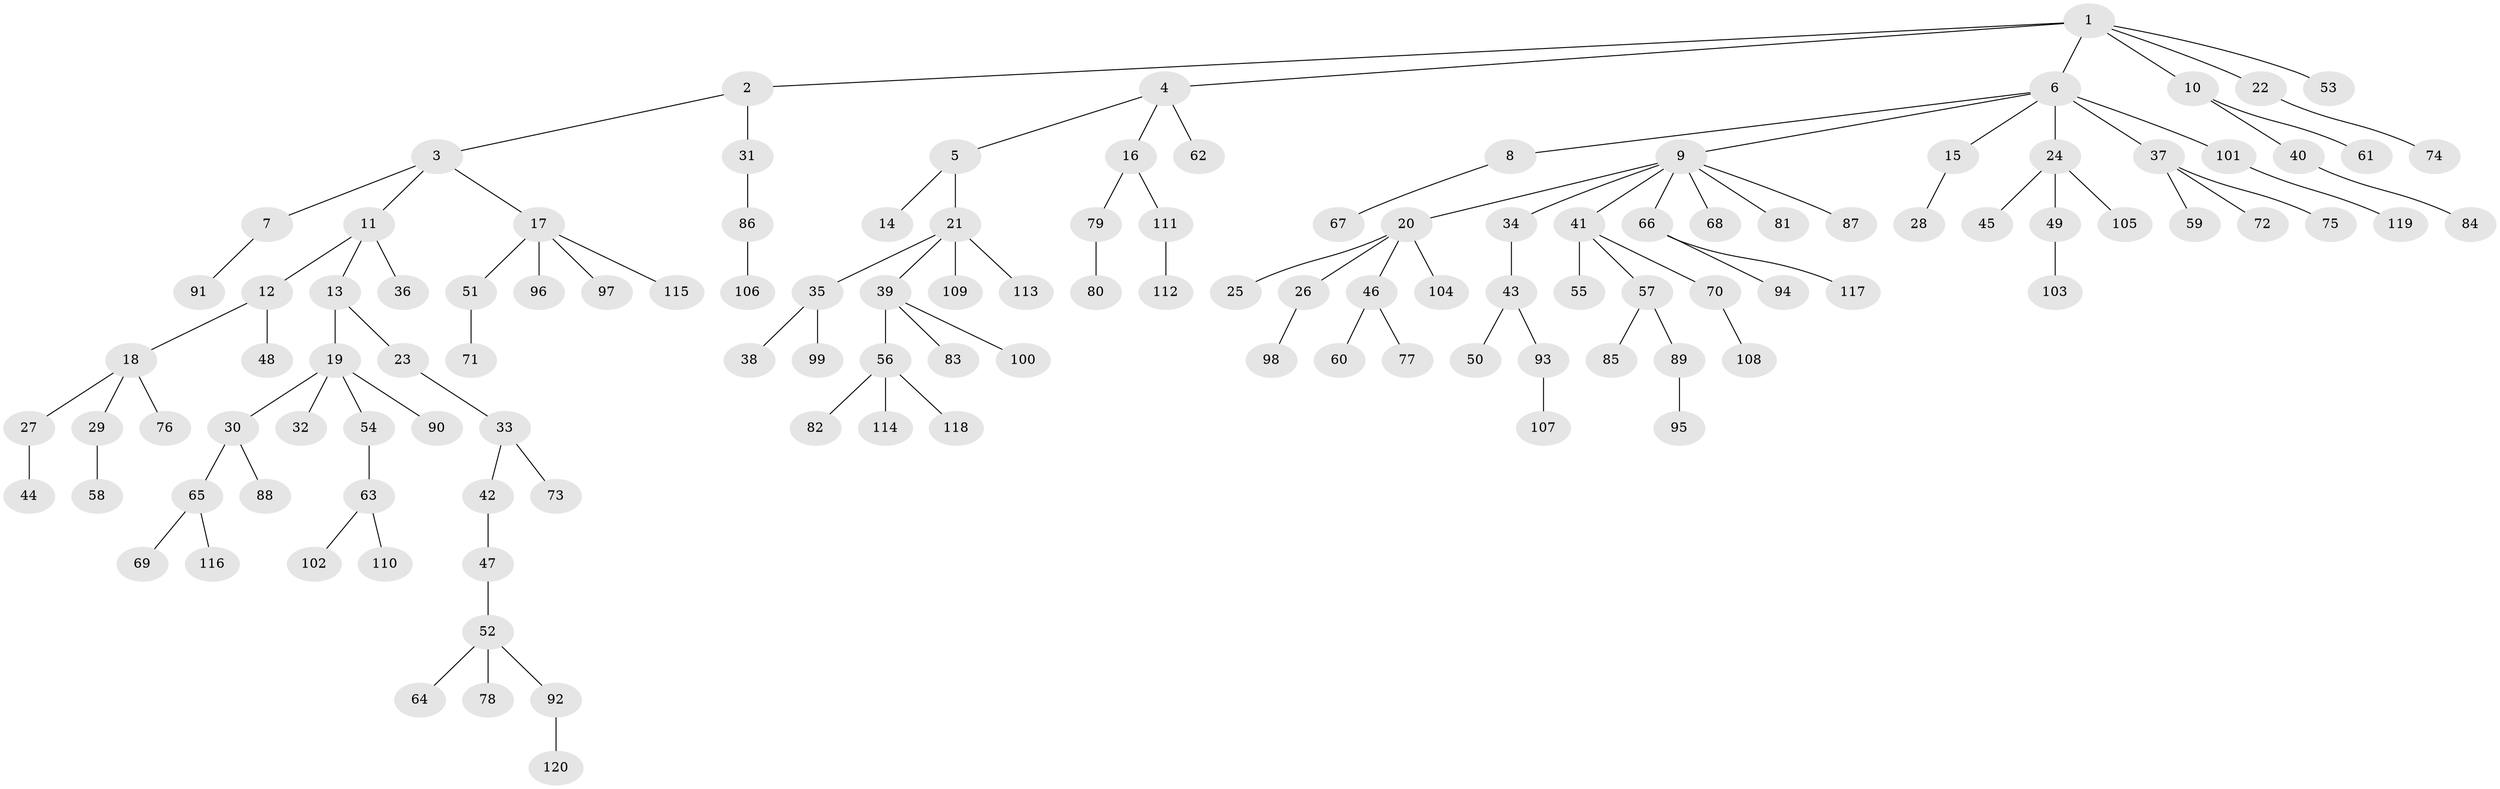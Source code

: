 // coarse degree distribution, {6: 0.047058823529411764, 5: 0.047058823529411764, 7: 0.023529411764705882, 1: 0.6, 3: 0.08235294117647059, 2: 0.17647058823529413, 4: 0.023529411764705882}
// Generated by graph-tools (version 1.1) at 2025/52/02/27/25 19:52:12]
// undirected, 120 vertices, 119 edges
graph export_dot {
graph [start="1"]
  node [color=gray90,style=filled];
  1;
  2;
  3;
  4;
  5;
  6;
  7;
  8;
  9;
  10;
  11;
  12;
  13;
  14;
  15;
  16;
  17;
  18;
  19;
  20;
  21;
  22;
  23;
  24;
  25;
  26;
  27;
  28;
  29;
  30;
  31;
  32;
  33;
  34;
  35;
  36;
  37;
  38;
  39;
  40;
  41;
  42;
  43;
  44;
  45;
  46;
  47;
  48;
  49;
  50;
  51;
  52;
  53;
  54;
  55;
  56;
  57;
  58;
  59;
  60;
  61;
  62;
  63;
  64;
  65;
  66;
  67;
  68;
  69;
  70;
  71;
  72;
  73;
  74;
  75;
  76;
  77;
  78;
  79;
  80;
  81;
  82;
  83;
  84;
  85;
  86;
  87;
  88;
  89;
  90;
  91;
  92;
  93;
  94;
  95;
  96;
  97;
  98;
  99;
  100;
  101;
  102;
  103;
  104;
  105;
  106;
  107;
  108;
  109;
  110;
  111;
  112;
  113;
  114;
  115;
  116;
  117;
  118;
  119;
  120;
  1 -- 2;
  1 -- 4;
  1 -- 6;
  1 -- 10;
  1 -- 22;
  1 -- 53;
  2 -- 3;
  2 -- 31;
  3 -- 7;
  3 -- 11;
  3 -- 17;
  4 -- 5;
  4 -- 16;
  4 -- 62;
  5 -- 14;
  5 -- 21;
  6 -- 8;
  6 -- 9;
  6 -- 15;
  6 -- 24;
  6 -- 37;
  6 -- 101;
  7 -- 91;
  8 -- 67;
  9 -- 20;
  9 -- 34;
  9 -- 41;
  9 -- 66;
  9 -- 68;
  9 -- 81;
  9 -- 87;
  10 -- 40;
  10 -- 61;
  11 -- 12;
  11 -- 13;
  11 -- 36;
  12 -- 18;
  12 -- 48;
  13 -- 19;
  13 -- 23;
  15 -- 28;
  16 -- 79;
  16 -- 111;
  17 -- 51;
  17 -- 96;
  17 -- 97;
  17 -- 115;
  18 -- 27;
  18 -- 29;
  18 -- 76;
  19 -- 30;
  19 -- 32;
  19 -- 54;
  19 -- 90;
  20 -- 25;
  20 -- 26;
  20 -- 46;
  20 -- 104;
  21 -- 35;
  21 -- 39;
  21 -- 109;
  21 -- 113;
  22 -- 74;
  23 -- 33;
  24 -- 45;
  24 -- 49;
  24 -- 105;
  26 -- 98;
  27 -- 44;
  29 -- 58;
  30 -- 65;
  30 -- 88;
  31 -- 86;
  33 -- 42;
  33 -- 73;
  34 -- 43;
  35 -- 38;
  35 -- 99;
  37 -- 59;
  37 -- 72;
  37 -- 75;
  39 -- 56;
  39 -- 83;
  39 -- 100;
  40 -- 84;
  41 -- 55;
  41 -- 57;
  41 -- 70;
  42 -- 47;
  43 -- 50;
  43 -- 93;
  46 -- 60;
  46 -- 77;
  47 -- 52;
  49 -- 103;
  51 -- 71;
  52 -- 64;
  52 -- 78;
  52 -- 92;
  54 -- 63;
  56 -- 82;
  56 -- 114;
  56 -- 118;
  57 -- 85;
  57 -- 89;
  63 -- 102;
  63 -- 110;
  65 -- 69;
  65 -- 116;
  66 -- 94;
  66 -- 117;
  70 -- 108;
  79 -- 80;
  86 -- 106;
  89 -- 95;
  92 -- 120;
  93 -- 107;
  101 -- 119;
  111 -- 112;
}
